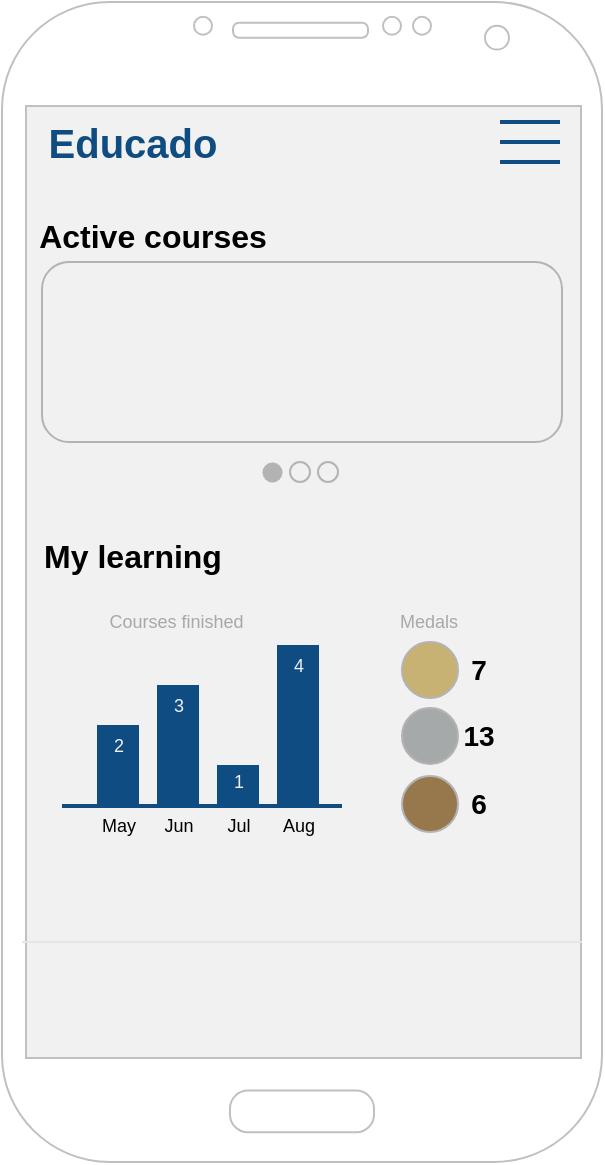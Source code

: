 <mxfile version="16.5.1" type="device" pages="2"><diagram id="QEMJXv0Kg-EF2AWP21Cs" name="Side-1"><mxGraphModel dx="1185" dy="721" grid="1" gridSize="10" guides="1" tooltips="1" connect="1" arrows="1" fold="1" page="1" pageScale="1" pageWidth="827" pageHeight="1169" math="0" shadow="0"><root><mxCell id="0"/><mxCell id="1" parent="0"/><mxCell id="TR5tEwGc8EfkWGH7YIWb-6" value="" style="rounded=0;whiteSpace=wrap;html=1;fontSize=20;fontColor=none;strokeColor=none;fillColor=#F0F1F0;" vertex="1" parent="1"><mxGeometry x="155" y="280" width="290" height="500" as="geometry"/></mxCell><mxCell id="DQckfvphSuD91iQ6vOWu-1" value="" style="verticalLabelPosition=bottom;verticalAlign=top;html=1;shadow=0;dashed=0;strokeWidth=1;shape=mxgraph.android.phone2;strokeColor=#c0c0c0;" vertex="1" parent="1"><mxGeometry x="150" y="230" width="300" height="580" as="geometry"/></mxCell><mxCell id="TR5tEwGc8EfkWGH7YIWb-2" value="&lt;b&gt;&lt;font style=&quot;font-size: 20px&quot; color=&quot;#0f4c81&quot;&gt;Educado&lt;/font&gt;&lt;/b&gt;" style="text;html=1;align=center;verticalAlign=middle;resizable=0;points=[];autosize=1;strokeColor=none;fillColor=none;" vertex="1" parent="1"><mxGeometry x="165" y="290" width="100" height="20" as="geometry"/></mxCell><mxCell id="TR5tEwGc8EfkWGH7YIWb-11" value="" style="group" vertex="1" connectable="0" parent="1"><mxGeometry x="399" y="290" width="30" height="20" as="geometry"/></mxCell><mxCell id="TR5tEwGc8EfkWGH7YIWb-8" value="" style="endArrow=none;html=1;rounded=0;fontSize=20;fontColor=none;strokeColor=#0F4C81;strokeWidth=2;" edge="1" parent="TR5tEwGc8EfkWGH7YIWb-11"><mxGeometry width="50" height="50" relative="1" as="geometry"><mxPoint as="sourcePoint"/><mxPoint x="30" as="targetPoint"/></mxGeometry></mxCell><mxCell id="TR5tEwGc8EfkWGH7YIWb-9" value="" style="endArrow=none;html=1;rounded=0;fontSize=20;fontColor=none;strokeColor=#0F4C81;strokeWidth=2;" edge="1" parent="TR5tEwGc8EfkWGH7YIWb-11"><mxGeometry width="50" height="50" relative="1" as="geometry"><mxPoint y="10" as="sourcePoint"/><mxPoint x="30" y="10" as="targetPoint"/></mxGeometry></mxCell><mxCell id="TR5tEwGc8EfkWGH7YIWb-10" value="" style="endArrow=none;html=1;rounded=0;fontSize=20;fontColor=none;strokeColor=#0F4C81;strokeWidth=2;" edge="1" parent="TR5tEwGc8EfkWGH7YIWb-11"><mxGeometry width="50" height="50" relative="1" as="geometry"><mxPoint y="20" as="sourcePoint"/><mxPoint x="30" y="20" as="targetPoint"/></mxGeometry></mxCell><mxCell id="TR5tEwGc8EfkWGH7YIWb-12" value="&lt;font size=&quot;1&quot;&gt;&lt;b style=&quot;font-size: 16px&quot;&gt;Active courses&lt;/b&gt;&lt;/font&gt;" style="text;html=1;align=center;verticalAlign=middle;resizable=0;points=[];autosize=1;strokeColor=none;fillColor=none;fontSize=20;fontColor=none;" vertex="1" parent="1"><mxGeometry x="160" y="330" width="130" height="30" as="geometry"/></mxCell><mxCell id="TR5tEwGc8EfkWGH7YIWb-13" value="" style="rounded=1;whiteSpace=wrap;html=1;fontSize=13;fontColor=none;strokeColor=#B3B3B3;strokeWidth=1;fillColor=#F0F1F0;" vertex="1" parent="1"><mxGeometry x="170" y="360" width="260" height="90" as="geometry"/></mxCell><mxCell id="TR5tEwGc8EfkWGH7YIWb-14" value="" style="ellipse;whiteSpace=wrap;html=1;aspect=fixed;fontSize=13;fontColor=none;strokeColor=#B3B3B3;strokeWidth=0;fillColor=#B3B3B3;" vertex="1" parent="1"><mxGeometry x="280" y="460" width="10" height="10" as="geometry"/></mxCell><mxCell id="TR5tEwGc8EfkWGH7YIWb-15" value="" style="ellipse;whiteSpace=wrap;html=1;aspect=fixed;fontSize=13;fontColor=none;strokeColor=#B3B3B3;strokeWidth=1;fillColor=#F0F1F0;" vertex="1" parent="1"><mxGeometry x="294" y="460" width="10" height="10" as="geometry"/></mxCell><mxCell id="TR5tEwGc8EfkWGH7YIWb-18" value="" style="ellipse;whiteSpace=wrap;html=1;aspect=fixed;fontSize=13;fontColor=none;strokeColor=#B3B3B3;strokeWidth=1;fillColor=#F0F1F0;" vertex="1" parent="1"><mxGeometry x="308" y="460" width="10" height="10" as="geometry"/></mxCell><mxCell id="TR5tEwGc8EfkWGH7YIWb-24" value="&lt;font size=&quot;1&quot;&gt;&lt;b style=&quot;font-size: 16px&quot;&gt;My learning&lt;/b&gt;&lt;/font&gt;" style="text;html=1;align=center;verticalAlign=middle;resizable=0;points=[];autosize=1;strokeColor=none;fillColor=none;fontSize=20;fontColor=none;" vertex="1" parent="1"><mxGeometry x="165" y="490" width="100" height="30" as="geometry"/></mxCell><mxCell id="TR5tEwGc8EfkWGH7YIWb-32" value="" style="group" vertex="1" connectable="0" parent="1"><mxGeometry x="350" y="550" width="53" height="95" as="geometry"/></mxCell><mxCell id="TR5tEwGc8EfkWGH7YIWb-25" value="" style="ellipse;whiteSpace=wrap;html=1;aspect=fixed;fontSize=13;fontColor=none;strokeColor=#B3B3B3;strokeWidth=1;fillColor=#C8B273;" vertex="1" parent="TR5tEwGc8EfkWGH7YIWb-32"><mxGeometry width="28" height="28" as="geometry"/></mxCell><mxCell id="TR5tEwGc8EfkWGH7YIWb-26" value="" style="ellipse;whiteSpace=wrap;html=1;aspect=fixed;fontSize=13;fontColor=none;strokeColor=#B3B3B3;strokeWidth=1;fillColor=#A6A9AA;" vertex="1" parent="TR5tEwGc8EfkWGH7YIWb-32"><mxGeometry y="33" width="28" height="28" as="geometry"/></mxCell><mxCell id="TR5tEwGc8EfkWGH7YIWb-27" value="" style="ellipse;whiteSpace=wrap;html=1;aspect=fixed;fontSize=13;fontColor=none;strokeColor=#B3B3B3;strokeWidth=1;fillColor=#97784D;" vertex="1" parent="TR5tEwGc8EfkWGH7YIWb-32"><mxGeometry y="67" width="28" height="28" as="geometry"/></mxCell><mxCell id="TR5tEwGc8EfkWGH7YIWb-28" value="&lt;font style=&quot;font-size: 14px&quot;&gt;7&lt;/font&gt;" style="text;html=1;align=center;verticalAlign=middle;resizable=0;points=[];autosize=1;strokeColor=none;fillColor=none;fontSize=13;fontColor=none;fontStyle=1" vertex="1" parent="TR5tEwGc8EfkWGH7YIWb-32"><mxGeometry x="28" y="4" width="20" height="20" as="geometry"/></mxCell><mxCell id="TR5tEwGc8EfkWGH7YIWb-30" value="&lt;font style=&quot;font-size: 14px&quot;&gt;13&lt;/font&gt;" style="text;html=1;align=center;verticalAlign=middle;resizable=0;points=[];autosize=1;strokeColor=none;fillColor=none;fontSize=13;fontColor=none;fontStyle=1" vertex="1" parent="TR5tEwGc8EfkWGH7YIWb-32"><mxGeometry x="23" y="37" width="30" height="20" as="geometry"/></mxCell><mxCell id="TR5tEwGc8EfkWGH7YIWb-31" value="&lt;font style=&quot;font-size: 14px&quot;&gt;6&lt;/font&gt;" style="text;html=1;align=center;verticalAlign=middle;resizable=0;points=[];autosize=1;strokeColor=none;fillColor=none;fontSize=13;fontColor=none;fontStyle=1" vertex="1" parent="TR5tEwGc8EfkWGH7YIWb-32"><mxGeometry x="28" y="71" width="20" height="20" as="geometry"/></mxCell><mxCell id="TR5tEwGc8EfkWGH7YIWb-33" value="" style="rounded=0;whiteSpace=wrap;html=1;fontSize=14;fontColor=none;strokeColor=#0F4C81;strokeWidth=1;fillColor=#0F4C81;" vertex="1" parent="1"><mxGeometry x="198" y="592" width="20" height="40" as="geometry"/></mxCell><mxCell id="TR5tEwGc8EfkWGH7YIWb-34" value="" style="endArrow=none;html=1;rounded=0;fontSize=14;fontColor=none;strokeColor=#0F4C81;strokeWidth=2;" edge="1" parent="1"><mxGeometry width="50" height="50" relative="1" as="geometry"><mxPoint x="180" y="632" as="sourcePoint"/><mxPoint x="320" y="632" as="targetPoint"/></mxGeometry></mxCell><mxCell id="TR5tEwGc8EfkWGH7YIWb-35" value="" style="rounded=0;whiteSpace=wrap;html=1;fontSize=14;fontColor=none;strokeColor=#0F4C81;strokeWidth=1;fillColor=#0F4C81;" vertex="1" parent="1"><mxGeometry x="228" y="572" width="20" height="60" as="geometry"/></mxCell><mxCell id="TR5tEwGc8EfkWGH7YIWb-36" value="" style="rounded=0;whiteSpace=wrap;html=1;fontSize=14;fontColor=none;strokeColor=#0F4C81;strokeWidth=1;fillColor=#0F4C81;" vertex="1" parent="1"><mxGeometry x="258" y="612" width="20" height="20" as="geometry"/></mxCell><mxCell id="TR5tEwGc8EfkWGH7YIWb-37" value="" style="rounded=0;whiteSpace=wrap;html=1;fontSize=14;fontColor=none;strokeColor=#0F4C81;strokeWidth=1;fillColor=#0F4C81;" vertex="1" parent="1"><mxGeometry x="288" y="552" width="20" height="80" as="geometry"/></mxCell><mxCell id="TR5tEwGc8EfkWGH7YIWb-38" value="&lt;font style=&quot;font-size: 9px&quot;&gt;May&lt;/font&gt;" style="text;html=1;align=center;verticalAlign=middle;resizable=0;points=[];autosize=1;strokeColor=none;fillColor=none;fontSize=14;fontColor=none;" vertex="1" parent="1"><mxGeometry x="193" y="630" width="30" height="20" as="geometry"/></mxCell><mxCell id="TR5tEwGc8EfkWGH7YIWb-39" value="&lt;font style=&quot;font-size: 9px&quot;&gt;Jun&lt;/font&gt;" style="text;html=1;align=center;verticalAlign=middle;resizable=0;points=[];autosize=1;strokeColor=none;fillColor=none;fontSize=14;fontColor=none;" vertex="1" parent="1"><mxGeometry x="223" y="630" width="30" height="20" as="geometry"/></mxCell><mxCell id="TR5tEwGc8EfkWGH7YIWb-40" value="&lt;font style=&quot;font-size: 9px&quot;&gt;Jul&lt;/font&gt;" style="text;html=1;align=center;verticalAlign=middle;resizable=0;points=[];autosize=1;strokeColor=none;fillColor=none;fontSize=14;fontColor=none;" vertex="1" parent="1"><mxGeometry x="253" y="630" width="30" height="20" as="geometry"/></mxCell><mxCell id="TR5tEwGc8EfkWGH7YIWb-41" value="&lt;font style=&quot;font-size: 9px&quot;&gt;Aug&lt;br&gt;&lt;/font&gt;" style="text;html=1;align=center;verticalAlign=middle;resizable=0;points=[];autosize=1;strokeColor=none;fillColor=none;fontSize=14;fontColor=none;" vertex="1" parent="1"><mxGeometry x="283" y="630" width="30" height="20" as="geometry"/></mxCell><mxCell id="TR5tEwGc8EfkWGH7YIWb-42" value="&lt;font color=&quot;#f0f1f0&quot;&gt;2&lt;/font&gt;" style="text;html=1;align=center;verticalAlign=middle;resizable=0;points=[];autosize=1;strokeColor=none;fillColor=none;fontSize=9;fontColor=none;" vertex="1" parent="1"><mxGeometry x="198" y="592" width="20" height="20" as="geometry"/></mxCell><mxCell id="TR5tEwGc8EfkWGH7YIWb-43" value="&lt;font color=&quot;#f0f1f0&quot;&gt;3&lt;/font&gt;" style="text;html=1;align=center;verticalAlign=middle;resizable=0;points=[];autosize=1;strokeColor=none;fillColor=none;fontSize=9;fontColor=none;" vertex="1" parent="1"><mxGeometry x="228" y="572" width="20" height="20" as="geometry"/></mxCell><mxCell id="TR5tEwGc8EfkWGH7YIWb-44" value="&lt;font color=&quot;#f0f1f0&quot;&gt;1&lt;/font&gt;" style="text;html=1;align=center;verticalAlign=middle;resizable=0;points=[];autosize=1;strokeColor=none;fillColor=none;fontSize=9;fontColor=none;" vertex="1" parent="1"><mxGeometry x="258" y="610" width="20" height="20" as="geometry"/></mxCell><mxCell id="TR5tEwGc8EfkWGH7YIWb-45" value="&lt;font color=&quot;#f0f1f0&quot;&gt;4&lt;/font&gt;" style="text;html=1;align=center;verticalAlign=middle;resizable=0;points=[];autosize=1;strokeColor=none;fillColor=none;fontSize=9;fontColor=none;" vertex="1" parent="1"><mxGeometry x="288" y="552" width="20" height="20" as="geometry"/></mxCell><mxCell id="TR5tEwGc8EfkWGH7YIWb-46" value="&lt;font color=&quot;#a6a9aa&quot;&gt;Courses finished&amp;nbsp;&lt;/font&gt;" style="text;html=1;align=center;verticalAlign=middle;resizable=0;points=[];autosize=1;strokeColor=none;fillColor=none;fontSize=9;fontColor=#F0F1F0;" vertex="1" parent="1"><mxGeometry x="193" y="530" width="90" height="20" as="geometry"/></mxCell><mxCell id="TR5tEwGc8EfkWGH7YIWb-47" value="&lt;font color=&quot;#a6a9aa&quot;&gt;Medals&lt;/font&gt;" style="text;html=1;align=center;verticalAlign=middle;resizable=0;points=[];autosize=1;strokeColor=none;fillColor=none;fontSize=9;fontColor=#F0F1F0;" vertex="1" parent="1"><mxGeometry x="343" y="530" width="40" height="20" as="geometry"/></mxCell><mxCell id="TR5tEwGc8EfkWGH7YIWb-48" value="" style="endArrow=none;html=1;rounded=0;fontSize=9;fontColor=#A6A9AA;strokeColor=#E6E7E2;strokeWidth=1;" edge="1" parent="1"><mxGeometry width="50" height="50" relative="1" as="geometry"><mxPoint x="160" y="700" as="sourcePoint"/><mxPoint x="440" y="700" as="targetPoint"/></mxGeometry></mxCell></root></mxGraphModel></diagram><diagram id="yTwpZ0m05-jrER5Ni3XK" name="Side-2"><mxGraphModel dx="1422" dy="865" grid="1" gridSize="10" guides="1" tooltips="1" connect="1" arrows="1" fold="1" page="1" pageScale="1" pageWidth="827" pageHeight="1169" math="0" shadow="0"><root><mxCell id="U212giXVc1jOlqP05XCG-0"/><mxCell id="U212giXVc1jOlqP05XCG-1" parent="U212giXVc1jOlqP05XCG-0"/></root></mxGraphModel></diagram></mxfile>